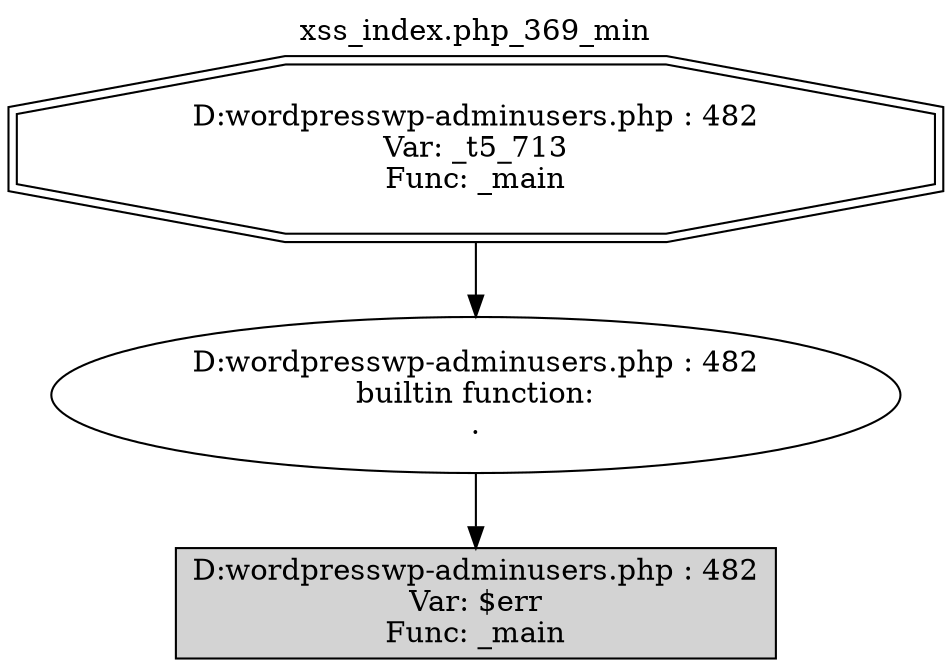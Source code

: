 digraph cfg {
  label="xss_index.php_369_min";
  labelloc=t;
  n1 [shape=doubleoctagon, label="D:\wordpress\wp-admin\users.php : 482\nVar: _t5_713\nFunc: _main\n"];
  n2 [shape=ellipse, label="D:\wordpress\wp-admin\users.php : 482\nbuiltin function:\n.\n"];
  n3 [shape=box, label="D:\wordpress\wp-admin\users.php : 482\nVar: $err\nFunc: _main\n",style=filled];
  n1 -> n2;
  n2 -> n3;
}
